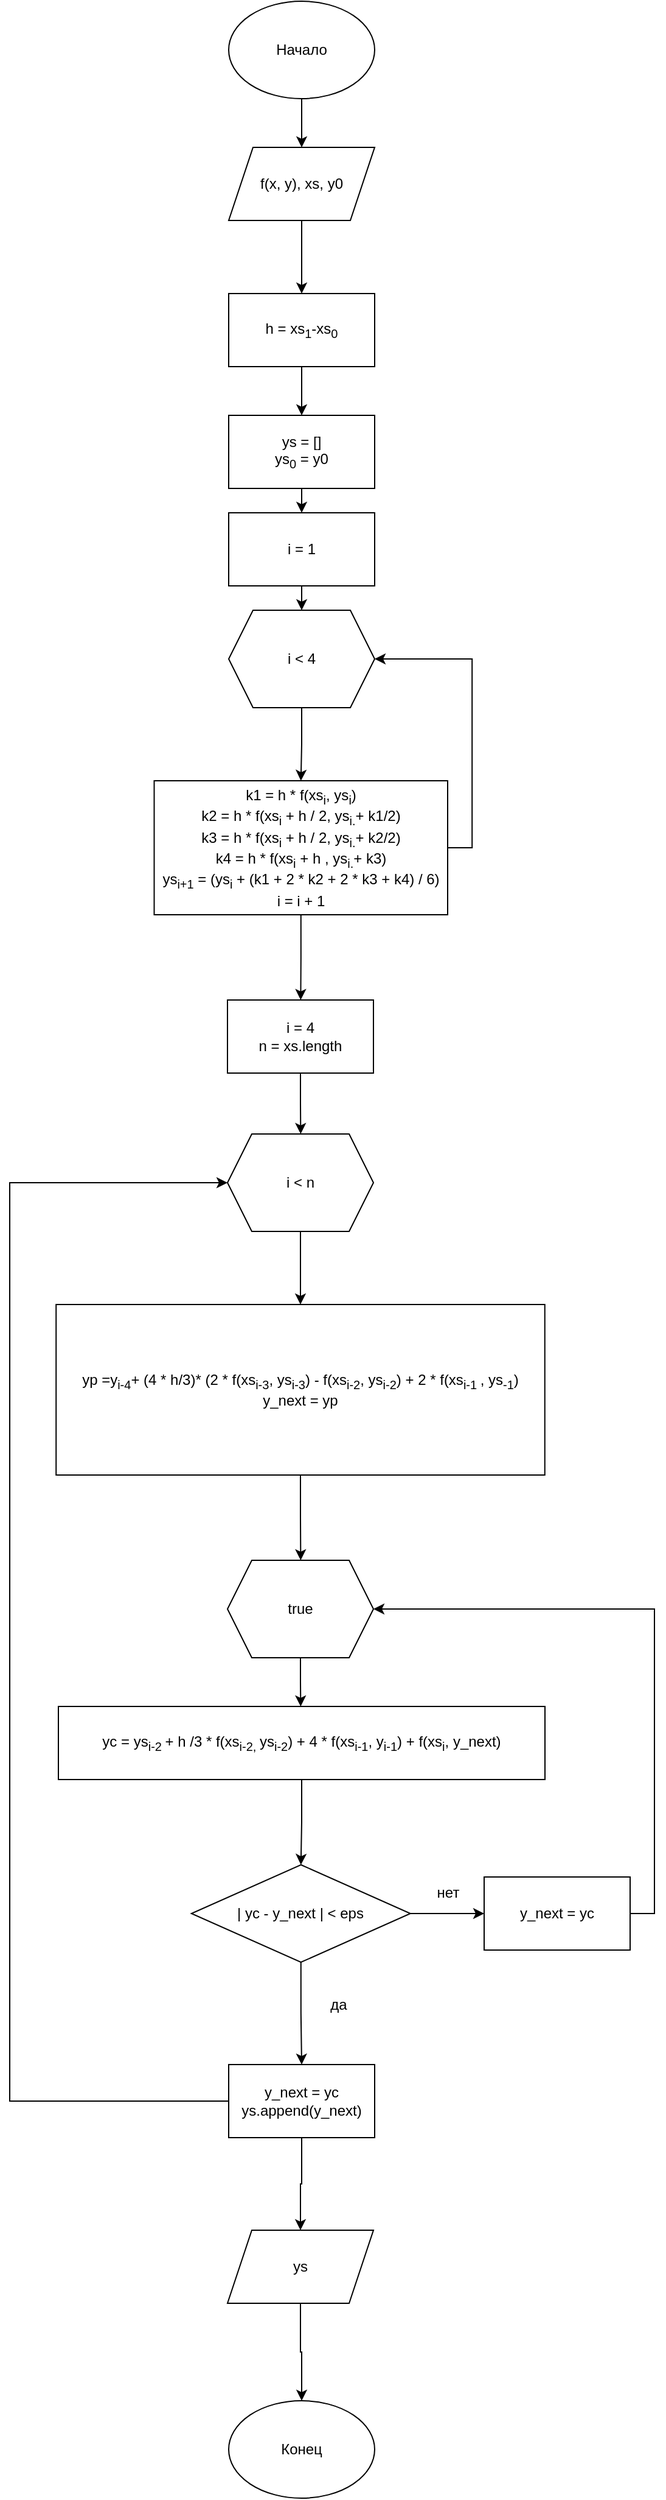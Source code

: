 <mxfile version="26.0.9">
  <diagram name="Страница — 1" id="W1PgRhjUGGipeDQljRXi">
    <mxGraphModel dx="856" dy="623" grid="1" gridSize="10" guides="1" tooltips="1" connect="1" arrows="1" fold="1" page="1" pageScale="1" pageWidth="827" pageHeight="1169" math="0" shadow="0">
      <root>
        <mxCell id="0" />
        <mxCell id="1" parent="0" />
        <mxCell id="nNkwHvpU6vW06j_7cWOk-7" style="edgeStyle=orthogonalEdgeStyle;rounded=0;orthogonalLoop=1;jettySize=auto;html=1;exitX=0.5;exitY=1;exitDx=0;exitDy=0;entryX=0.5;entryY=0;entryDx=0;entryDy=0;" edge="1" parent="1" source="nNkwHvpU6vW06j_7cWOk-1" target="nNkwHvpU6vW06j_7cWOk-5">
          <mxGeometry relative="1" as="geometry" />
        </mxCell>
        <mxCell id="nNkwHvpU6vW06j_7cWOk-1" value="f(x, y), xs, y0" style="shape=parallelogram;perimeter=parallelogramPerimeter;whiteSpace=wrap;html=1;fixedSize=1;" vertex="1" parent="1">
          <mxGeometry x="320" y="180" width="120" height="60" as="geometry" />
        </mxCell>
        <mxCell id="nNkwHvpU6vW06j_7cWOk-4" style="edgeStyle=orthogonalEdgeStyle;rounded=0;orthogonalLoop=1;jettySize=auto;html=1;exitX=0.5;exitY=1;exitDx=0;exitDy=0;entryX=0.5;entryY=0;entryDx=0;entryDy=0;" edge="1" parent="1" source="nNkwHvpU6vW06j_7cWOk-2" target="nNkwHvpU6vW06j_7cWOk-1">
          <mxGeometry relative="1" as="geometry" />
        </mxCell>
        <mxCell id="nNkwHvpU6vW06j_7cWOk-2" value="Начало" style="ellipse;whiteSpace=wrap;html=1;" vertex="1" parent="1">
          <mxGeometry x="320" y="60" width="120" height="80" as="geometry" />
        </mxCell>
        <mxCell id="nNkwHvpU6vW06j_7cWOk-9" style="edgeStyle=orthogonalEdgeStyle;rounded=0;orthogonalLoop=1;jettySize=auto;html=1;exitX=0.5;exitY=1;exitDx=0;exitDy=0;entryX=0.5;entryY=0;entryDx=0;entryDy=0;" edge="1" parent="1" source="nNkwHvpU6vW06j_7cWOk-5" target="nNkwHvpU6vW06j_7cWOk-8">
          <mxGeometry relative="1" as="geometry" />
        </mxCell>
        <mxCell id="nNkwHvpU6vW06j_7cWOk-5" value="h = xs&lt;sub&gt;1&lt;/sub&gt;-xs&lt;sub&gt;0&lt;/sub&gt;" style="rounded=0;whiteSpace=wrap;html=1;" vertex="1" parent="1">
          <mxGeometry x="320" y="300" width="120" height="60" as="geometry" />
        </mxCell>
        <mxCell id="nNkwHvpU6vW06j_7cWOk-12" style="edgeStyle=orthogonalEdgeStyle;rounded=0;orthogonalLoop=1;jettySize=auto;html=1;exitX=0.5;exitY=1;exitDx=0;exitDy=0;entryX=0.5;entryY=0;entryDx=0;entryDy=0;" edge="1" parent="1" source="nNkwHvpU6vW06j_7cWOk-8" target="nNkwHvpU6vW06j_7cWOk-11">
          <mxGeometry relative="1" as="geometry" />
        </mxCell>
        <mxCell id="nNkwHvpU6vW06j_7cWOk-8" value="ys = []&lt;div&gt;ys&lt;sub&gt;0&lt;/sub&gt;&amp;nbsp;= y0&lt;/div&gt;" style="rounded=0;whiteSpace=wrap;html=1;" vertex="1" parent="1">
          <mxGeometry x="320" y="400" width="120" height="60" as="geometry" />
        </mxCell>
        <mxCell id="nNkwHvpU6vW06j_7cWOk-14" style="edgeStyle=orthogonalEdgeStyle;rounded=0;orthogonalLoop=1;jettySize=auto;html=1;exitX=0.5;exitY=1;exitDx=0;exitDy=0;entryX=0.5;entryY=0;entryDx=0;entryDy=0;" edge="1" parent="1" source="nNkwHvpU6vW06j_7cWOk-10" target="nNkwHvpU6vW06j_7cWOk-13">
          <mxGeometry relative="1" as="geometry" />
        </mxCell>
        <mxCell id="nNkwHvpU6vW06j_7cWOk-10" value="i &amp;lt; 4" style="shape=hexagon;perimeter=hexagonPerimeter2;whiteSpace=wrap;html=1;fixedSize=1;" vertex="1" parent="1">
          <mxGeometry x="320" y="560" width="120" height="80" as="geometry" />
        </mxCell>
        <mxCell id="nNkwHvpU6vW06j_7cWOk-15" style="edgeStyle=orthogonalEdgeStyle;rounded=0;orthogonalLoop=1;jettySize=auto;html=1;exitX=0.5;exitY=1;exitDx=0;exitDy=0;entryX=0.5;entryY=0;entryDx=0;entryDy=0;" edge="1" parent="1" source="nNkwHvpU6vW06j_7cWOk-11" target="nNkwHvpU6vW06j_7cWOk-10">
          <mxGeometry relative="1" as="geometry" />
        </mxCell>
        <mxCell id="nNkwHvpU6vW06j_7cWOk-11" value="i = 1" style="rounded=0;whiteSpace=wrap;html=1;" vertex="1" parent="1">
          <mxGeometry x="320" y="480" width="120" height="60" as="geometry" />
        </mxCell>
        <mxCell id="nNkwHvpU6vW06j_7cWOk-16" style="edgeStyle=orthogonalEdgeStyle;rounded=0;orthogonalLoop=1;jettySize=auto;html=1;exitX=1;exitY=0.5;exitDx=0;exitDy=0;entryX=1;entryY=0.5;entryDx=0;entryDy=0;" edge="1" parent="1" source="nNkwHvpU6vW06j_7cWOk-13" target="nNkwHvpU6vW06j_7cWOk-10">
          <mxGeometry relative="1" as="geometry" />
        </mxCell>
        <mxCell id="nNkwHvpU6vW06j_7cWOk-21" style="edgeStyle=orthogonalEdgeStyle;rounded=0;orthogonalLoop=1;jettySize=auto;html=1;exitX=0.5;exitY=1;exitDx=0;exitDy=0;" edge="1" parent="1" source="nNkwHvpU6vW06j_7cWOk-13">
          <mxGeometry relative="1" as="geometry">
            <mxPoint x="379.19" y="880" as="targetPoint" />
          </mxGeometry>
        </mxCell>
        <mxCell id="nNkwHvpU6vW06j_7cWOk-13" value="k1 = h * f(xs&lt;sub&gt;i&lt;/sub&gt;, ys&lt;sub&gt;i&lt;/sub&gt;)&lt;div&gt;k2 =&amp;nbsp;&lt;span style=&quot;background-color: transparent; color: light-dark(rgb(0, 0, 0), rgb(255, 255, 255));&quot;&gt;h * f(xs&lt;/span&gt;&lt;sub style=&quot;background-color: transparent; color: light-dark(rgb(0, 0, 0), rgb(255, 255, 255));&quot;&gt;i&lt;/sub&gt;&lt;span style=&quot;background-color: transparent; color: light-dark(rgb(0, 0, 0), rgb(255, 255, 255));&quot;&gt;&amp;nbsp;+ h / 2&lt;/span&gt;&lt;span style=&quot;background-color: transparent; color: light-dark(rgb(0, 0, 0), rgb(255, 255, 255));&quot;&gt;, ys&lt;/span&gt;&lt;sub style=&quot;background-color: transparent; color: light-dark(rgb(0, 0, 0), rgb(255, 255, 255));&quot;&gt;i.&lt;/sub&gt;&lt;span style=&quot;background-color: transparent; color: light-dark(rgb(0, 0, 0), rgb(255, 255, 255));&quot;&gt;+ k1/2&lt;/span&gt;&lt;span style=&quot;background-color: transparent; color: light-dark(rgb(0, 0, 0), rgb(255, 255, 255));&quot;&gt;)&lt;/span&gt;&lt;/div&gt;&lt;div&gt;k3 =&amp;nbsp;&lt;span style=&quot;color: light-dark(rgb(0, 0, 0), rgb(255, 255, 255)); background-color: transparent;&quot;&gt;h * f(xs&lt;/span&gt;&lt;sub style=&quot;color: light-dark(rgb(0, 0, 0), rgb(255, 255, 255)); background-color: transparent;&quot;&gt;i&lt;/sub&gt;&lt;span style=&quot;color: light-dark(rgb(0, 0, 0), rgb(255, 255, 255)); background-color: transparent;&quot;&gt;&amp;nbsp;+ h / 2&lt;/span&gt;&lt;span style=&quot;color: light-dark(rgb(0, 0, 0), rgb(255, 255, 255)); background-color: transparent;&quot;&gt;, ys&lt;/span&gt;&lt;sub style=&quot;color: light-dark(rgb(0, 0, 0), rgb(255, 255, 255)); background-color: transparent;&quot;&gt;i.&lt;/sub&gt;&lt;span style=&quot;color: light-dark(rgb(0, 0, 0), rgb(255, 255, 255)); background-color: transparent;&quot;&gt;+ k2/2&lt;/span&gt;&lt;span style=&quot;color: light-dark(rgb(0, 0, 0), rgb(255, 255, 255)); background-color: transparent;&quot;&gt;)&lt;/span&gt;&lt;span style=&quot;background-color: transparent; color: light-dark(rgb(0, 0, 0), rgb(255, 255, 255));&quot;&gt;&lt;br&gt;&lt;/span&gt;&lt;/div&gt;&lt;div&gt;k4 =&amp;nbsp;&lt;span style=&quot;color: light-dark(rgb(0, 0, 0), rgb(255, 255, 255)); background-color: transparent;&quot;&gt;h * f(xs&lt;/span&gt;&lt;sub style=&quot;color: light-dark(rgb(0, 0, 0), rgb(255, 255, 255)); background-color: transparent;&quot;&gt;i&lt;/sub&gt;&lt;span style=&quot;color: light-dark(rgb(0, 0, 0), rgb(255, 255, 255)); background-color: transparent;&quot;&gt;&amp;nbsp;+ h ,&lt;/span&gt;&lt;span style=&quot;color: light-dark(rgb(0, 0, 0), rgb(255, 255, 255)); background-color: transparent;&quot;&gt;&amp;nbsp;ys&lt;/span&gt;&lt;sub style=&quot;color: light-dark(rgb(0, 0, 0), rgb(255, 255, 255)); background-color: transparent;&quot;&gt;i.&lt;/sub&gt;&lt;span style=&quot;color: light-dark(rgb(0, 0, 0), rgb(255, 255, 255)); background-color: transparent;&quot;&gt;+ k3&lt;/span&gt;&lt;span style=&quot;color: light-dark(rgb(0, 0, 0), rgb(255, 255, 255)); background-color: transparent;&quot;&gt;)&lt;/span&gt;&lt;span style=&quot;color: light-dark(rgb(0, 0, 0), rgb(255, 255, 255)); background-color: transparent;&quot;&gt;&lt;br&gt;&lt;/span&gt;&lt;/div&gt;&lt;div&gt;&lt;span style=&quot;color: light-dark(rgb(0, 0, 0), rgb(255, 255, 255)); background-color: transparent;&quot;&gt;ys&lt;sub&gt;i+1&lt;/sub&gt;&amp;nbsp;= (ys&lt;sub&gt;i&lt;/sub&gt;&amp;nbsp;+ (k1 + 2 * k2 + 2 * k3 + k4) / 6)&lt;/span&gt;&lt;/div&gt;&lt;div&gt;i = i + 1&lt;/div&gt;" style="rounded=0;whiteSpace=wrap;html=1;" vertex="1" parent="1">
          <mxGeometry x="258.75" y="700" width="241.25" height="110" as="geometry" />
        </mxCell>
        <mxCell id="nNkwHvpU6vW06j_7cWOk-24" style="edgeStyle=orthogonalEdgeStyle;rounded=0;orthogonalLoop=1;jettySize=auto;html=1;exitX=0.5;exitY=1;exitDx=0;exitDy=0;" edge="1" parent="1" source="nNkwHvpU6vW06j_7cWOk-23">
          <mxGeometry relative="1" as="geometry">
            <mxPoint x="379.19" y="990" as="targetPoint" />
          </mxGeometry>
        </mxCell>
        <mxCell id="nNkwHvpU6vW06j_7cWOk-23" value="i = 4&lt;div&gt;n = xs.length&lt;/div&gt;" style="rounded=0;whiteSpace=wrap;html=1;" vertex="1" parent="1">
          <mxGeometry x="319" y="880" width="120" height="60" as="geometry" />
        </mxCell>
        <mxCell id="nNkwHvpU6vW06j_7cWOk-27" style="edgeStyle=orthogonalEdgeStyle;rounded=0;orthogonalLoop=1;jettySize=auto;html=1;exitX=0.5;exitY=1;exitDx=0;exitDy=0;entryX=0.5;entryY=0;entryDx=0;entryDy=0;" edge="1" parent="1" source="nNkwHvpU6vW06j_7cWOk-25" target="nNkwHvpU6vW06j_7cWOk-26">
          <mxGeometry relative="1" as="geometry" />
        </mxCell>
        <mxCell id="nNkwHvpU6vW06j_7cWOk-25" value="i &amp;lt; n" style="shape=hexagon;perimeter=hexagonPerimeter2;whiteSpace=wrap;html=1;fixedSize=1;" vertex="1" parent="1">
          <mxGeometry x="319" y="990" width="120" height="80" as="geometry" />
        </mxCell>
        <mxCell id="nNkwHvpU6vW06j_7cWOk-28" style="edgeStyle=orthogonalEdgeStyle;rounded=0;orthogonalLoop=1;jettySize=auto;html=1;exitX=0.5;exitY=1;exitDx=0;exitDy=0;" edge="1" parent="1" source="nNkwHvpU6vW06j_7cWOk-26">
          <mxGeometry relative="1" as="geometry">
            <mxPoint x="379.19" y="1340" as="targetPoint" />
          </mxGeometry>
        </mxCell>
        <mxCell id="nNkwHvpU6vW06j_7cWOk-26" value="yp =y&lt;sub&gt;i-4&lt;/sub&gt;+ (4 * h/3)* (2 * f(xs&lt;sub&gt;i-3&lt;/sub&gt;, ys&lt;sub&gt;i-3&lt;/sub&gt;) - f(xs&lt;sub&gt;i-2&lt;/sub&gt;, ys&lt;sub&gt;i-2&lt;/sub&gt;) + 2 * f(xs&lt;sub&gt;i-1 &lt;/sub&gt;, ys&lt;sub&gt;-1&lt;/sub&gt;)&lt;div&gt;y_next = yp&lt;/div&gt;" style="rounded=0;whiteSpace=wrap;html=1;" vertex="1" parent="1">
          <mxGeometry x="178.12" y="1130" width="401.75" height="140" as="geometry" />
        </mxCell>
        <mxCell id="nNkwHvpU6vW06j_7cWOk-31" style="edgeStyle=orthogonalEdgeStyle;rounded=0;orthogonalLoop=1;jettySize=auto;html=1;exitX=0.5;exitY=1;exitDx=0;exitDy=0;" edge="1" parent="1" source="nNkwHvpU6vW06j_7cWOk-29">
          <mxGeometry relative="1" as="geometry">
            <mxPoint x="379.19" y="1460" as="targetPoint" />
          </mxGeometry>
        </mxCell>
        <mxCell id="nNkwHvpU6vW06j_7cWOk-29" value="true" style="shape=hexagon;perimeter=hexagonPerimeter2;whiteSpace=wrap;html=1;fixedSize=1;" vertex="1" parent="1">
          <mxGeometry x="319" y="1340" width="120" height="80" as="geometry" />
        </mxCell>
        <mxCell id="nNkwHvpU6vW06j_7cWOk-34" style="edgeStyle=orthogonalEdgeStyle;rounded=0;orthogonalLoop=1;jettySize=auto;html=1;exitX=0.5;exitY=1;exitDx=0;exitDy=0;entryX=0.5;entryY=0;entryDx=0;entryDy=0;" edge="1" parent="1" source="nNkwHvpU6vW06j_7cWOk-32" target="nNkwHvpU6vW06j_7cWOk-33">
          <mxGeometry relative="1" as="geometry" />
        </mxCell>
        <mxCell id="nNkwHvpU6vW06j_7cWOk-32" value="yc = ys&lt;sub&gt;i-2&amp;nbsp;&lt;/sub&gt;+ h /3 * f(xs&lt;sub&gt;i-2, &lt;/sub&gt;ys&lt;sub&gt;i-2&lt;/sub&gt;) + 4 * f(xs&lt;sub&gt;i-1&lt;/sub&gt;, y&lt;sub&gt;i-1&lt;/sub&gt;) + f(xs&lt;sub&gt;i&lt;/sub&gt;, y_next)" style="rounded=0;whiteSpace=wrap;html=1;" vertex="1" parent="1">
          <mxGeometry x="180" y="1460" width="400" height="60" as="geometry" />
        </mxCell>
        <mxCell id="nNkwHvpU6vW06j_7cWOk-39" style="edgeStyle=orthogonalEdgeStyle;rounded=0;orthogonalLoop=1;jettySize=auto;html=1;exitX=0.5;exitY=1;exitDx=0;exitDy=0;entryX=0.5;entryY=0;entryDx=0;entryDy=0;" edge="1" parent="1" source="nNkwHvpU6vW06j_7cWOk-33" target="nNkwHvpU6vW06j_7cWOk-37">
          <mxGeometry relative="1" as="geometry" />
        </mxCell>
        <mxCell id="nNkwHvpU6vW06j_7cWOk-45" style="edgeStyle=orthogonalEdgeStyle;rounded=0;orthogonalLoop=1;jettySize=auto;html=1;exitX=1;exitY=0.5;exitDx=0;exitDy=0;entryX=0;entryY=0.5;entryDx=0;entryDy=0;" edge="1" parent="1" source="nNkwHvpU6vW06j_7cWOk-33" target="nNkwHvpU6vW06j_7cWOk-44">
          <mxGeometry relative="1" as="geometry" />
        </mxCell>
        <mxCell id="nNkwHvpU6vW06j_7cWOk-33" value="| yc - y_next | &amp;lt; eps" style="rhombus;whiteSpace=wrap;html=1;" vertex="1" parent="1">
          <mxGeometry x="289.38" y="1590" width="180" height="80" as="geometry" />
        </mxCell>
        <mxCell id="nNkwHvpU6vW06j_7cWOk-49" style="edgeStyle=orthogonalEdgeStyle;rounded=0;orthogonalLoop=1;jettySize=auto;html=1;exitX=0;exitY=0.5;exitDx=0;exitDy=0;entryX=0;entryY=0.5;entryDx=0;entryDy=0;" edge="1" parent="1" source="nNkwHvpU6vW06j_7cWOk-37" target="nNkwHvpU6vW06j_7cWOk-25">
          <mxGeometry relative="1" as="geometry">
            <Array as="points">
              <mxPoint x="140" y="1784" />
              <mxPoint x="140" y="1030" />
            </Array>
          </mxGeometry>
        </mxCell>
        <mxCell id="nNkwHvpU6vW06j_7cWOk-51" style="edgeStyle=orthogonalEdgeStyle;rounded=0;orthogonalLoop=1;jettySize=auto;html=1;exitX=0.5;exitY=1;exitDx=0;exitDy=0;entryX=0.5;entryY=0;entryDx=0;entryDy=0;" edge="1" parent="1" source="nNkwHvpU6vW06j_7cWOk-37" target="nNkwHvpU6vW06j_7cWOk-50">
          <mxGeometry relative="1" as="geometry" />
        </mxCell>
        <mxCell id="nNkwHvpU6vW06j_7cWOk-37" value="y_next = yc&lt;div&gt;ys.append(y_next)&lt;/div&gt;" style="rounded=0;whiteSpace=wrap;html=1;" vertex="1" parent="1">
          <mxGeometry x="320" y="1754" width="120" height="60" as="geometry" />
        </mxCell>
        <mxCell id="nNkwHvpU6vW06j_7cWOk-40" value="&lt;span style=&quot;color: rgba(0, 0, 0, 0); font-family: monospace; font-size: 0px; text-align: start;&quot;&gt;%3CmxGraphModel%3E%3Croot%3E%3CmxCell%20id%3D%220%22%2F%3E%3CmxCell%20id%3D%221%22%20parent%3D%220%22%2F%3E%3CmxCell%20id%3D%222%22%20value%3D%22%26lt%3Bspan%20style%3D%26quot%3Btext-wrap%3A%20wrap%3B%26quot%3B%26gt%3B%D0%B4%D0%B0%26lt%3B%2Fspan%26gt%3B%22%20style%3D%22text%3Bhtml%3D1%3Balign%3Dcenter%3BverticalAlign%3Dmiddle%3Bresizable%3D0%3Bpoints%3D%5B%5D%3Bautosize%3D1%3BstrokeColor%3Dnone%3BfillColor%3Dnone%3B%22%20vertex%3D%221%22%20parent%3D%221%22%3E%3CmxGeometry%20x%3D%22480%22%20y%3D%221598%22%20width%3D%2240%22%20height%3D%2230%22%20as%3D%22geometry%22%2F%3E%3C%2FmxCell%3E%3C%2Froot%3E%3C%2FmxGraphModel%3E3CmxGraphModel%3E%3Croot%3E%3CmxCell%20id%3D%220%22%2F%3E%3CmxCell%20id%3D%221%22%20parent%3D%220%22%2F%3E%3CmxCell%20id%3D%222%22%20value%3D%22%26lt%3Bspan%20style%3D%26quot%3Btext-wrap%3A%20wrap%3B%26quot%3B%26gt%3B%D0%B4%D0%B0%26lt%3B%2Fspan%26gt%3B%22%20style%3D%22text%3Bhtml%3D1%3Balign%3Dcenter%3BverticalAlign%3Dmiddle%3Bresizable%3D0%3Bpoints%3D%5B%5D%3Bautosize%3D1%3BstrokeColor%3Dnone%3BfillColor%3Dnone%3B%22%20vertex%3D%221%22%20parent%3D%221%22%3E%3CmxGeometry%20x%3D%22480%22%20y%3D%221598%22%20width%3D%2240%22%20height%3D%2230%22%20as%3D%22geometry%22%2F%3E%3C%2FmxCell%3E%3C%2Froot%3E%3C%2FmxGraphModel%3E&lt;/span&gt;" style="text;html=1;align=center;verticalAlign=middle;resizable=0;points=[];autosize=1;strokeColor=none;fillColor=none;" vertex="1" parent="1">
          <mxGeometry x="400" y="1708" width="20" height="30" as="geometry" />
        </mxCell>
        <mxCell id="nNkwHvpU6vW06j_7cWOk-41" value="&lt;span style=&quot;color: rgba(0, 0, 0, 0); font-family: monospace; font-size: 0px; text-align: start;&quot;&gt;%3CmxGraphModel%3E%3Croot%3E%3CmxCell%20id%3D%220%22%2F%3E%3CmxCell%20id%3D%221%22%20parent%3D%220%22%2F%3E%3CmxCell%20id%3D%222%22%20value%3D%22%26lt%3Bspan%20style%3D%26quot%3Btext-wrap%3A%20wrap%3B%26quot%3B%26gt%3B%D0%B4%D0%B0%26lt%3B%2Fspan%26gt%3B%22%20style%3D%22text%3Bhtml%3D1%3Balign%3Dcenter%3BverticalAlign%3Dmiddle%3Bresizable%3D0%3Bpoints%3D%5B%5D%3Bautosize%3D1%3BstrokeColor%3Dnone%3BfillColor%3Dnone%3B%22%20vertex%3D%221%22%20parent%3D%221%22%3E%3CmxGeometry%20x%3D%22480%22%20y%3D%221598%22%20width%3D%2240%22%20height%3D%2230%22%20as%3D%22geometry%22%2F%3E%3C%2FmxCell%3E%3C%2Froot%3E%3C%2FmxGraphModel%3E3CmxGraphModel%3E%3Croot%3E%3CmxCell%20id%3D%220%22%2F%3E%3CmxCell%20id%3D%221%22%20parent%3D%220%22%2F%3E%3CmxCell%20id%3D%222%22%20value%3D%22%26lt%3Bspan%20style%3D%26quot%3Btext-wrap%3A%20wrap%3B%26quot%3B%26gt%3B%D0%B4%D0%B0%26lt%3B%2Fspan%26gt%3B%22%20style%3D%22text%3Bhtml%3D1%3Balign%3Dcenter%3BverticalAlign%3Dmiddle%3Bresizable%3D0%3Bpoints%3D%5B%5D%3Bautosize%3D1%3BstrokeColor%3Dnone%3BfillColor%3Dnone%3B%22%20vertex%3D%221%22%20parent%3D%221%22%3E%3CmxGeometry%20x%3D%22480%22%20y%3D%221598%22%20width%3D%2240%22%20height%3D%2230%22%20as%3D%22geometry%22%2F%3E%3C%2FmxCell%3E%3C%2Froot%3E%3C%2FmxGraphModel%3E&lt;/span&gt;" style="text;html=1;align=center;verticalAlign=middle;resizable=0;points=[];autosize=1;strokeColor=none;fillColor=none;" vertex="1" parent="1">
          <mxGeometry x="500" y="1708" width="20" height="30" as="geometry" />
        </mxCell>
        <mxCell id="nNkwHvpU6vW06j_7cWOk-43" value="да" style="text;html=1;align=center;verticalAlign=middle;resizable=0;points=[];autosize=1;strokeColor=none;fillColor=none;" vertex="1" parent="1">
          <mxGeometry x="390" y="1690" width="40" height="30" as="geometry" />
        </mxCell>
        <mxCell id="nNkwHvpU6vW06j_7cWOk-47" style="edgeStyle=orthogonalEdgeStyle;rounded=0;orthogonalLoop=1;jettySize=auto;html=1;exitX=1;exitY=0.5;exitDx=0;exitDy=0;entryX=1;entryY=0.5;entryDx=0;entryDy=0;" edge="1" parent="1" source="nNkwHvpU6vW06j_7cWOk-44" target="nNkwHvpU6vW06j_7cWOk-29">
          <mxGeometry relative="1" as="geometry" />
        </mxCell>
        <mxCell id="nNkwHvpU6vW06j_7cWOk-44" value="y_next = yc" style="rounded=0;whiteSpace=wrap;html=1;" vertex="1" parent="1">
          <mxGeometry x="530" y="1600" width="120" height="60" as="geometry" />
        </mxCell>
        <mxCell id="nNkwHvpU6vW06j_7cWOk-46" value="нет" style="text;html=1;align=center;verticalAlign=middle;resizable=0;points=[];autosize=1;strokeColor=none;fillColor=none;" vertex="1" parent="1">
          <mxGeometry x="480" y="1598" width="40" height="30" as="geometry" />
        </mxCell>
        <mxCell id="nNkwHvpU6vW06j_7cWOk-53" style="edgeStyle=orthogonalEdgeStyle;rounded=0;orthogonalLoop=1;jettySize=auto;html=1;exitX=0.5;exitY=1;exitDx=0;exitDy=0;entryX=0.5;entryY=0;entryDx=0;entryDy=0;" edge="1" parent="1" source="nNkwHvpU6vW06j_7cWOk-50" target="nNkwHvpU6vW06j_7cWOk-52">
          <mxGeometry relative="1" as="geometry" />
        </mxCell>
        <mxCell id="nNkwHvpU6vW06j_7cWOk-50" value="ys" style="shape=parallelogram;perimeter=parallelogramPerimeter;whiteSpace=wrap;html=1;fixedSize=1;" vertex="1" parent="1">
          <mxGeometry x="319" y="1890" width="120" height="60" as="geometry" />
        </mxCell>
        <mxCell id="nNkwHvpU6vW06j_7cWOk-52" value="Конец" style="ellipse;whiteSpace=wrap;html=1;" vertex="1" parent="1">
          <mxGeometry x="320" y="2030" width="120" height="80" as="geometry" />
        </mxCell>
      </root>
    </mxGraphModel>
  </diagram>
</mxfile>
